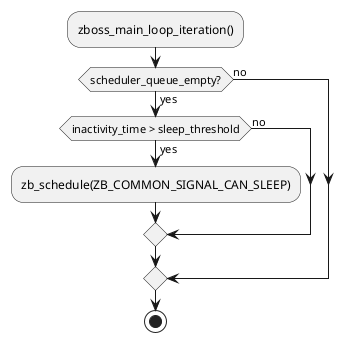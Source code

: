 @startuml

:zboss_main_loop_iteration();

if (scheduler_queue_empty?) then (yes)
if (inactivity_time > sleep_threshold) then (yes)
:zb_schedule(ZB_COMMON_SIGNAL_CAN_SLEEP);
else (no)
endif
else (no)
endif

stop

@enduml